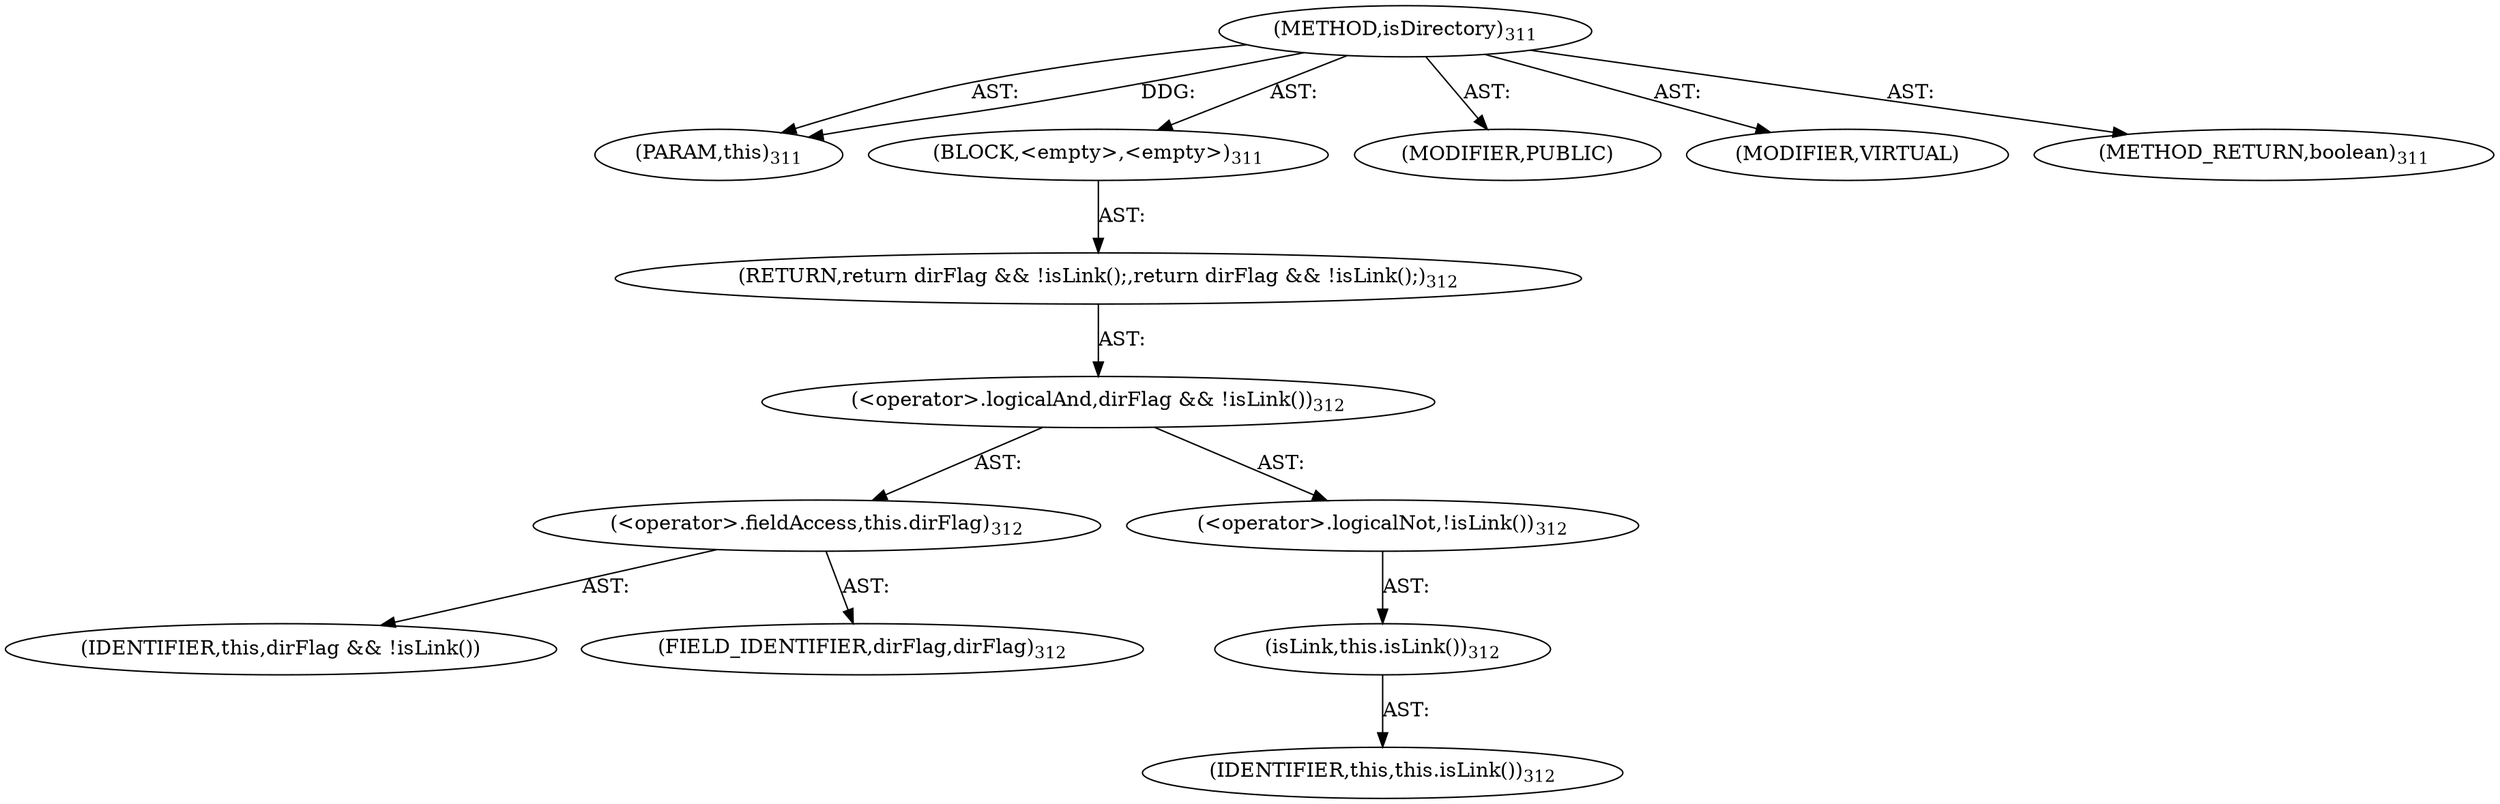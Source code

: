 digraph "isDirectory" {  
"111669149712" [label = <(METHOD,isDirectory)<SUB>311</SUB>> ]
"115964117002" [label = <(PARAM,this)<SUB>311</SUB>> ]
"25769803798" [label = <(BLOCK,&lt;empty&gt;,&lt;empty&gt;)<SUB>311</SUB>> ]
"146028888074" [label = <(RETURN,return dirFlag &amp;&amp; !isLink();,return dirFlag &amp;&amp; !isLink();)<SUB>312</SUB>> ]
"30064771179" [label = <(&lt;operator&gt;.logicalAnd,dirFlag &amp;&amp; !isLink())<SUB>312</SUB>> ]
"30064771180" [label = <(&lt;operator&gt;.fieldAccess,this.dirFlag)<SUB>312</SUB>> ]
"68719476826" [label = <(IDENTIFIER,this,dirFlag &amp;&amp; !isLink())> ]
"55834574877" [label = <(FIELD_IDENTIFIER,dirFlag,dirFlag)<SUB>312</SUB>> ]
"30064771181" [label = <(&lt;operator&gt;.logicalNot,!isLink())<SUB>312</SUB>> ]
"30064771182" [label = <(isLink,this.isLink())<SUB>312</SUB>> ]
"68719476752" [label = <(IDENTIFIER,this,this.isLink())<SUB>312</SUB>> ]
"133143986216" [label = <(MODIFIER,PUBLIC)> ]
"133143986217" [label = <(MODIFIER,VIRTUAL)> ]
"128849018896" [label = <(METHOD_RETURN,boolean)<SUB>311</SUB>> ]
  "111669149712" -> "115964117002"  [ label = "AST: "] 
  "111669149712" -> "25769803798"  [ label = "AST: "] 
  "111669149712" -> "133143986216"  [ label = "AST: "] 
  "111669149712" -> "133143986217"  [ label = "AST: "] 
  "111669149712" -> "128849018896"  [ label = "AST: "] 
  "25769803798" -> "146028888074"  [ label = "AST: "] 
  "146028888074" -> "30064771179"  [ label = "AST: "] 
  "30064771179" -> "30064771180"  [ label = "AST: "] 
  "30064771179" -> "30064771181"  [ label = "AST: "] 
  "30064771180" -> "68719476826"  [ label = "AST: "] 
  "30064771180" -> "55834574877"  [ label = "AST: "] 
  "30064771181" -> "30064771182"  [ label = "AST: "] 
  "30064771182" -> "68719476752"  [ label = "AST: "] 
  "111669149712" -> "115964117002"  [ label = "DDG: "] 
}
